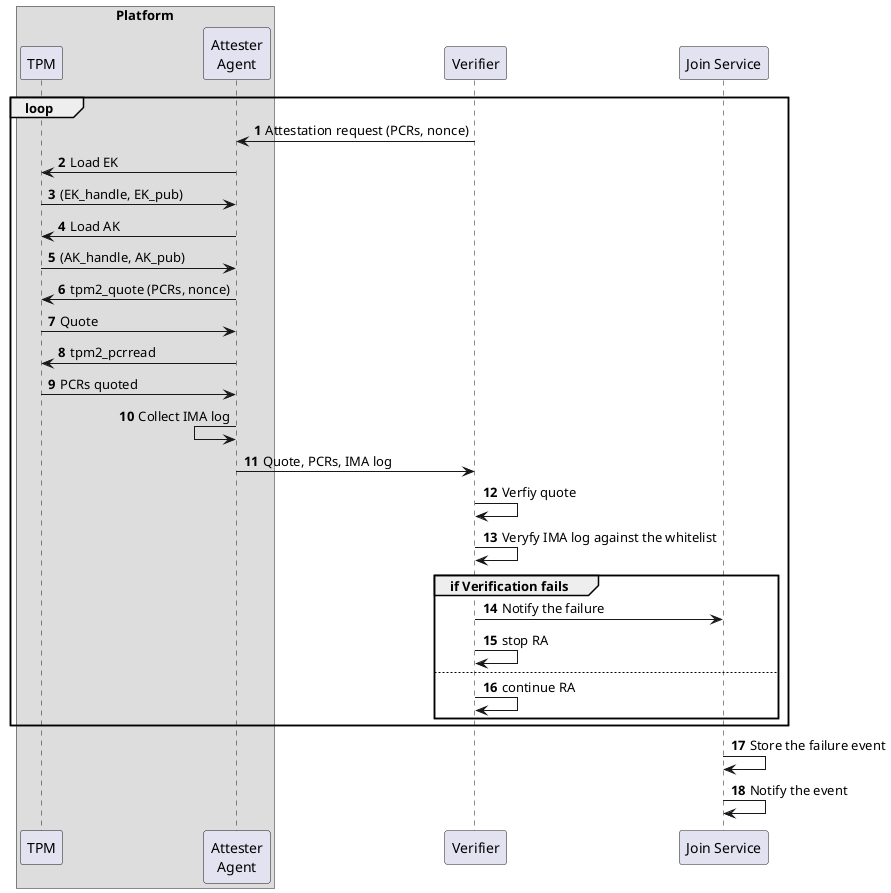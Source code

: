 @startuml remote_attestation
'title
'Remote Attestation protocol
'end title

autonumber

box "Platform"
participant TPM
participant "Attester\nAgent" as attester_agent
endbox
participant "Verifier" as verifier
participant "Join Service" as join_service

loop
verifier->attester_agent: Attestation request (PCRs, nonce)
attester_agent->TPM: Load EK
TPM->attester_agent: (EK_handle, EK_pub)
attester_agent->TPM: Load AK
TPM->attester_agent: (AK_handle, AK_pub)
attester_agent->TPM: tpm2_quote (PCRs, nonce)
TPM->attester_agent: Quote
attester_agent->TPM: tpm2_pcrread
TPM->attester_agent: PCRs quoted
attester_agent<-attester_agent: Collect IMA log
attester_agent->verifier: Quote, PCRs, IMA log
verifier->verifier: Verfiy quote
verifier->verifier: Veryfy IMA log against the whitelist
group if Verification fails
  verifier -> join_service: Notify the failure
  verifier -> verifier: stop RA
else
  verifier -> verifier: continue RA
end
end
join_service -> join_service: Store the failure event
join_service -> join_service:  Notify the event